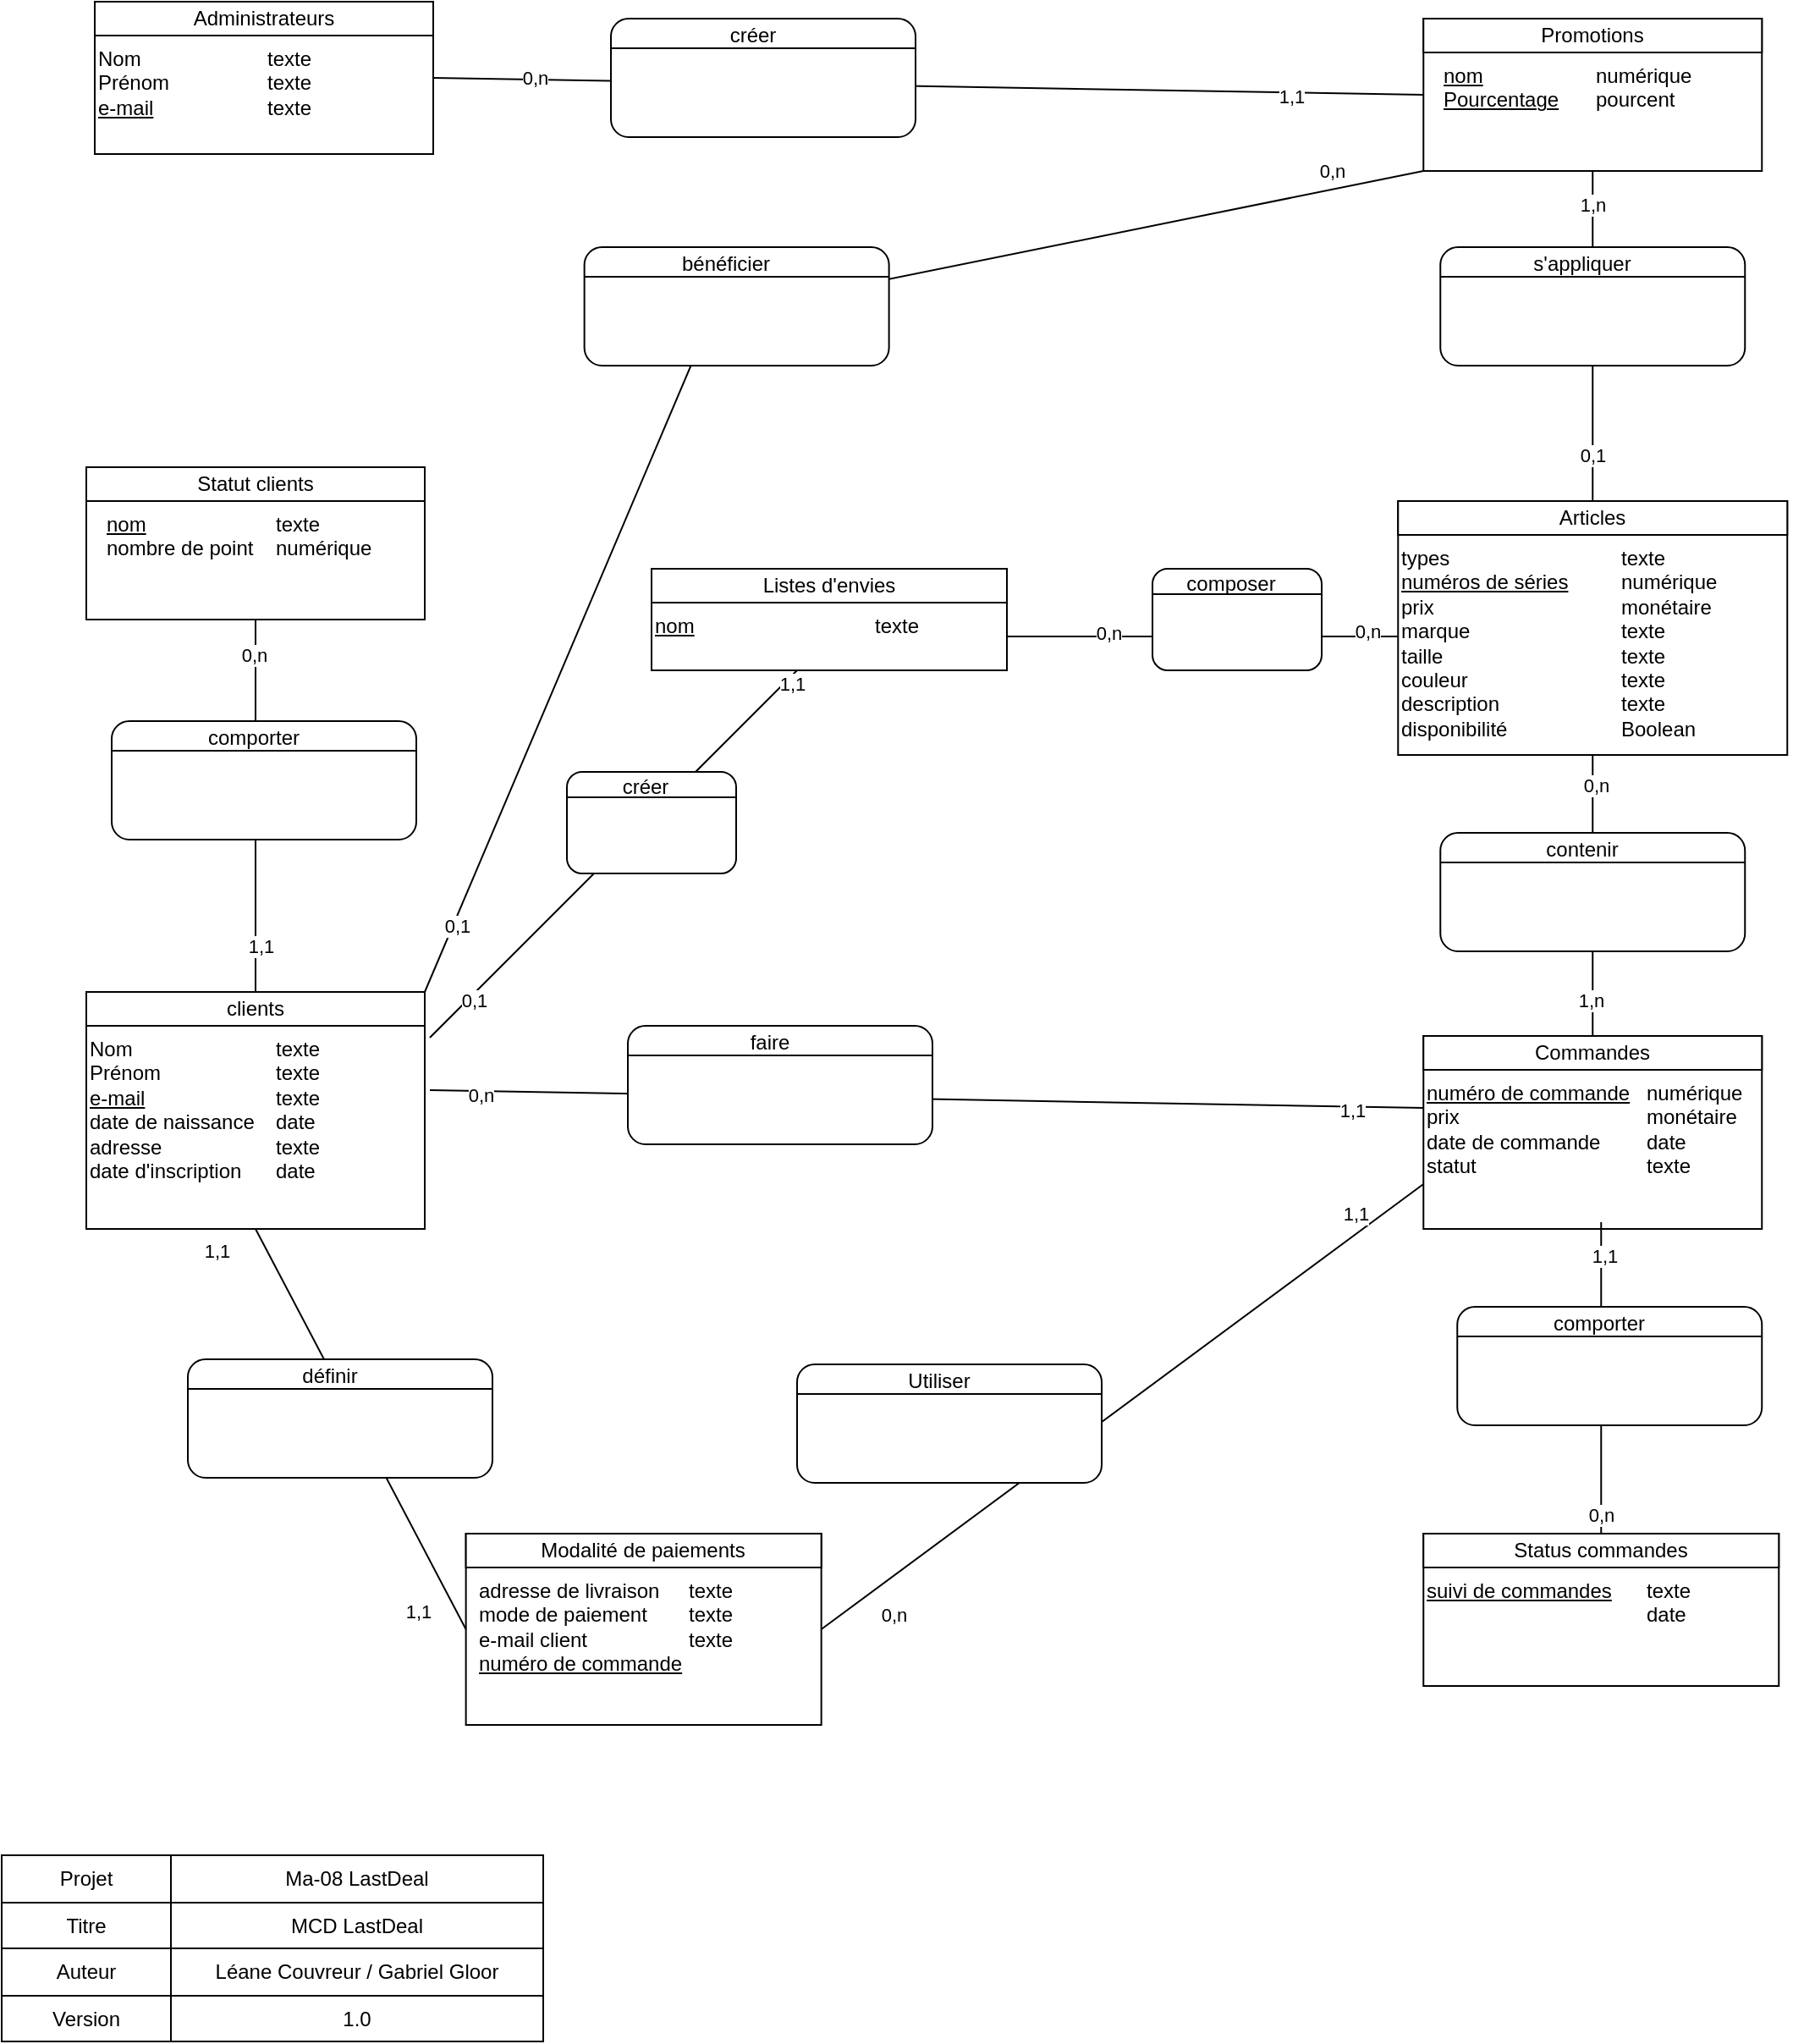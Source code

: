 <mxfile version="15.4.0" type="device"><diagram id="W2GY7oA0ibp8LEuj_WzP" name="Page-1"><mxGraphModel dx="1560" dy="2117" grid="1" gridSize="10" guides="1" tooltips="1" connect="1" arrows="1" fold="1" page="1" pageScale="1" pageWidth="827" pageHeight="1169" math="0" shadow="0"><root><mxCell id="0"/><mxCell id="1" parent="0"/><mxCell id="p02XkhCyAWFYEw8DRHpA-68" value="" style="endArrow=none;html=1;rounded=0;exitX=1;exitY=0.5;exitDx=0;exitDy=0;entryX=0;entryY=0.5;entryDx=0;entryDy=0;" parent="1" source="p02XkhCyAWFYEw8DRHpA-11" target="p02XkhCyAWFYEw8DRHpA-51" edge="1"><mxGeometry width="50" height="50" relative="1" as="geometry"><mxPoint x="250" y="180" as="sourcePoint"/><mxPoint x="300" y="130" as="targetPoint"/></mxGeometry></mxCell><mxCell id="p02XkhCyAWFYEw8DRHpA-69" value="0,n" style="edgeLabel;html=1;align=center;verticalAlign=middle;resizable=0;points=[];" parent="p02XkhCyAWFYEw8DRHpA-68" vertex="1" connectable="0"><mxGeometry x="-0.796" y="1" relative="1" as="geometry"><mxPoint as="offset"/></mxGeometry></mxCell><mxCell id="p02XkhCyAWFYEw8DRHpA-70" value="1,1" style="edgeLabel;html=1;align=center;verticalAlign=middle;resizable=0;points=[];" parent="p02XkhCyAWFYEw8DRHpA-68" vertex="1" connectable="0"><mxGeometry x="0.732" y="-2" relative="1" as="geometry"><mxPoint as="offset"/></mxGeometry></mxCell><mxCell id="p02XkhCyAWFYEw8DRHpA-1" value="&lt;div style=&quot;box-sizing: border-box ; width: 100% ; padding: 2px&quot;&gt;&lt;br&gt;&lt;/div&gt;" style="verticalAlign=top;align=center;overflow=fill;html=1;rounded=0;shadow=0;comic=0;labelBackgroundColor=none;strokeColor=#000000;strokeWidth=1;fillColor=#ffffff;fontFamily=Verdana;fontSize=12;fontColor=#000000;" parent="1" vertex="1"><mxGeometry x="85" y="-85" width="200" height="90" as="geometry"/></mxCell><mxCell id="p02XkhCyAWFYEw8DRHpA-4" value="&lt;div style=&quot;box-sizing: border-box ; width: 100% ; padding: 2px&quot;&gt;&lt;br&gt;&lt;/div&gt;" style="verticalAlign=top;align=center;overflow=fill;html=1;rounded=1;shadow=0;comic=0;labelBackgroundColor=none;strokeColor=#000000;strokeWidth=1;fillColor=#ffffff;fontFamily=Verdana;fontSize=12;fontColor=#000000;" parent="1" vertex="1"><mxGeometry x="390" y="-75" width="180" height="70" as="geometry"/></mxCell><mxCell id="p02XkhCyAWFYEw8DRHpA-7" value="&lt;div style=&quot;box-sizing: border-box ; width: 100% ; padding: 2px&quot;&gt;&lt;br&gt;&lt;/div&gt;" style="verticalAlign=top;align=center;overflow=fill;html=1;rounded=0;shadow=0;comic=0;labelBackgroundColor=none;strokeColor=#000000;strokeWidth=1;fillColor=#ffffff;fontFamily=Verdana;fontSize=12;fontColor=#000000;" parent="1" vertex="1"><mxGeometry x="80" y="500" width="200" height="140" as="geometry"/></mxCell><mxCell id="p02XkhCyAWFYEw8DRHpA-8" value="Administrateurs" style="rounded=0;whiteSpace=wrap;html=1;" parent="1" vertex="1"><mxGeometry x="85" y="-85" width="200" height="20" as="geometry"/></mxCell><mxCell id="p02XkhCyAWFYEw8DRHpA-9" value="clients" style="rounded=0;whiteSpace=wrap;html=1;" parent="1" vertex="1"><mxGeometry x="80" y="500" width="200" height="20" as="geometry"/></mxCell><mxCell id="p02XkhCyAWFYEw8DRHpA-10" value="Nom&lt;br&gt;Prénom&lt;br&gt;&lt;u&gt;e-mail&lt;/u&gt;" style="text;html=1;strokeColor=none;fillColor=none;align=left;verticalAlign=top;whiteSpace=wrap;rounded=0;" parent="1" vertex="1"><mxGeometry x="85" y="-65" width="90" height="60" as="geometry"/></mxCell><mxCell id="p02XkhCyAWFYEw8DRHpA-11" value="texte&lt;br&gt;texte&lt;br&gt;texte" style="text;html=1;strokeColor=none;fillColor=none;align=left;verticalAlign=top;whiteSpace=wrap;rounded=0;" parent="1" vertex="1"><mxGeometry x="185" y="-65" width="100" height="50" as="geometry"/></mxCell><mxCell id="p02XkhCyAWFYEw8DRHpA-12" value="Nom &lt;br&gt;Prénom&lt;br&gt;&lt;u&gt;e-mail&lt;br&gt;&lt;/u&gt;date de naissance&lt;br&gt;adresse&lt;br&gt;date d'inscription" style="text;html=1;strokeColor=none;fillColor=none;align=left;verticalAlign=top;whiteSpace=wrap;rounded=0;" parent="1" vertex="1"><mxGeometry x="80" y="520" width="110" height="110" as="geometry"/></mxCell><mxCell id="p02XkhCyAWFYEw8DRHpA-13" value="texte&lt;br&gt;texte&lt;br&gt;texte&lt;br&gt;date&lt;br&gt;texte&lt;br&gt;date" style="text;html=1;strokeColor=none;fillColor=none;align=left;verticalAlign=top;whiteSpace=wrap;rounded=0;" parent="1" vertex="1"><mxGeometry x="190" y="520" width="91" height="100" as="geometry"/></mxCell><mxCell id="p02XkhCyAWFYEw8DRHpA-16" value="" style="endArrow=none;html=1;entryX=1;entryY=0.25;entryDx=0;entryDy=0;exitX=0;exitY=0.25;exitDx=0;exitDy=0;" parent="1" source="p02XkhCyAWFYEw8DRHpA-4" target="p02XkhCyAWFYEw8DRHpA-4" edge="1"><mxGeometry width="50" height="50" relative="1" as="geometry"><mxPoint x="110" y="75" as="sourcePoint"/><mxPoint x="160" y="25" as="targetPoint"/></mxGeometry></mxCell><mxCell id="p02XkhCyAWFYEw8DRHpA-17" value="créer" style="text;html=1;strokeColor=none;fillColor=none;align=center;verticalAlign=middle;whiteSpace=wrap;rounded=0;" parent="1" vertex="1"><mxGeometry x="414" y="-75" width="120" height="20" as="geometry"/></mxCell><mxCell id="p02XkhCyAWFYEw8DRHpA-18" value="" style="shape=table;html=1;whiteSpace=wrap;startSize=0;container=1;collapsible=0;childLayout=tableLayout;" parent="1" vertex="1"><mxGeometry x="30" y="1010" width="320" height="110" as="geometry"/></mxCell><mxCell id="p02XkhCyAWFYEw8DRHpA-19" value="" style="shape=partialRectangle;html=1;whiteSpace=wrap;collapsible=0;dropTarget=0;pointerEvents=0;fillColor=none;top=0;left=0;bottom=0;right=0;points=[[0,0.5],[1,0.5]];portConstraint=eastwest;" parent="p02XkhCyAWFYEw8DRHpA-18" vertex="1"><mxGeometry width="320" height="28" as="geometry"/></mxCell><mxCell id="p02XkhCyAWFYEw8DRHpA-20" value="Projet" style="shape=partialRectangle;html=1;whiteSpace=wrap;connectable=0;overflow=hidden;fillColor=none;top=0;left=0;bottom=0;right=0;" parent="p02XkhCyAWFYEw8DRHpA-19" vertex="1"><mxGeometry width="100" height="28" as="geometry"><mxRectangle width="100" height="28" as="alternateBounds"/></mxGeometry></mxCell><mxCell id="p02XkhCyAWFYEw8DRHpA-21" value="Ma-08 LastDeal" style="shape=partialRectangle;html=1;whiteSpace=wrap;connectable=0;overflow=hidden;fillColor=none;top=0;left=0;bottom=0;right=0;" parent="p02XkhCyAWFYEw8DRHpA-19" vertex="1"><mxGeometry x="100" width="220" height="28" as="geometry"><mxRectangle width="220" height="28" as="alternateBounds"/></mxGeometry></mxCell><mxCell id="p02XkhCyAWFYEw8DRHpA-22" value="" style="shape=partialRectangle;html=1;whiteSpace=wrap;collapsible=0;dropTarget=0;pointerEvents=0;fillColor=none;top=0;left=0;bottom=0;right=0;points=[[0,0.5],[1,0.5]];portConstraint=eastwest;" parent="p02XkhCyAWFYEw8DRHpA-18" vertex="1"><mxGeometry y="28" width="320" height="27" as="geometry"/></mxCell><mxCell id="p02XkhCyAWFYEw8DRHpA-23" value="Titre" style="shape=partialRectangle;html=1;whiteSpace=wrap;connectable=0;overflow=hidden;fillColor=none;top=0;left=0;bottom=0;right=0;" parent="p02XkhCyAWFYEw8DRHpA-22" vertex="1"><mxGeometry width="100" height="27" as="geometry"><mxRectangle width="100" height="27" as="alternateBounds"/></mxGeometry></mxCell><mxCell id="p02XkhCyAWFYEw8DRHpA-24" value="MCD LastDeal" style="shape=partialRectangle;html=1;whiteSpace=wrap;connectable=0;overflow=hidden;fillColor=none;top=0;left=0;bottom=0;right=0;" parent="p02XkhCyAWFYEw8DRHpA-22" vertex="1"><mxGeometry x="100" width="220" height="27" as="geometry"><mxRectangle width="220" height="27" as="alternateBounds"/></mxGeometry></mxCell><mxCell id="p02XkhCyAWFYEw8DRHpA-25" value="" style="shape=partialRectangle;html=1;whiteSpace=wrap;collapsible=0;dropTarget=0;pointerEvents=0;fillColor=none;top=0;left=0;bottom=0;right=0;points=[[0,0.5],[1,0.5]];portConstraint=eastwest;" parent="p02XkhCyAWFYEw8DRHpA-18" vertex="1"><mxGeometry y="55" width="320" height="28" as="geometry"/></mxCell><mxCell id="p02XkhCyAWFYEw8DRHpA-26" value="Auteur" style="shape=partialRectangle;html=1;whiteSpace=wrap;connectable=0;overflow=hidden;fillColor=none;top=0;left=0;bottom=0;right=0;" parent="p02XkhCyAWFYEw8DRHpA-25" vertex="1"><mxGeometry width="100" height="28" as="geometry"><mxRectangle width="100" height="28" as="alternateBounds"/></mxGeometry></mxCell><mxCell id="p02XkhCyAWFYEw8DRHpA-27" value="Léane Couvreur / Gabriel Gloor" style="shape=partialRectangle;html=1;whiteSpace=wrap;connectable=0;overflow=hidden;fillColor=none;top=0;left=0;bottom=0;right=0;" parent="p02XkhCyAWFYEw8DRHpA-25" vertex="1"><mxGeometry x="100" width="220" height="28" as="geometry"><mxRectangle width="220" height="28" as="alternateBounds"/></mxGeometry></mxCell><mxCell id="p02XkhCyAWFYEw8DRHpA-28" value="" style="shape=partialRectangle;html=1;whiteSpace=wrap;collapsible=0;dropTarget=0;pointerEvents=0;fillColor=none;top=0;left=0;bottom=0;right=0;points=[[0,0.5],[1,0.5]];portConstraint=eastwest;" parent="p02XkhCyAWFYEw8DRHpA-18" vertex="1"><mxGeometry y="83" width="320" height="27" as="geometry"/></mxCell><mxCell id="p02XkhCyAWFYEw8DRHpA-29" value="Version" style="shape=partialRectangle;html=1;whiteSpace=wrap;connectable=0;overflow=hidden;fillColor=none;top=0;left=0;bottom=0;right=0;" parent="p02XkhCyAWFYEw8DRHpA-28" vertex="1"><mxGeometry width="100" height="27" as="geometry"><mxRectangle width="100" height="27" as="alternateBounds"/></mxGeometry></mxCell><mxCell id="p02XkhCyAWFYEw8DRHpA-30" value="1.0" style="shape=partialRectangle;html=1;whiteSpace=wrap;connectable=0;overflow=hidden;fillColor=none;top=0;left=0;bottom=0;right=0;" parent="p02XkhCyAWFYEw8DRHpA-28" vertex="1"><mxGeometry x="100" width="220" height="27" as="geometry"><mxRectangle width="220" height="27" as="alternateBounds"/></mxGeometry></mxCell><mxCell id="p02XkhCyAWFYEw8DRHpA-31" value="&lt;div style=&quot;box-sizing: border-box ; width: 100% ; padding: 2px&quot;&gt;&lt;br&gt;&lt;/div&gt;" style="verticalAlign=top;align=center;overflow=fill;html=1;rounded=0;shadow=0;comic=0;labelBackgroundColor=none;strokeColor=#000000;strokeWidth=1;fillColor=#ffffff;fontFamily=Verdana;fontSize=12;fontColor=#000000;" parent="1" vertex="1"><mxGeometry x="855.13" y="210" width="230" height="150" as="geometry"/></mxCell><mxCell id="p02XkhCyAWFYEw8DRHpA-32" value="Articles" style="rounded=0;whiteSpace=wrap;html=1;" parent="1" vertex="1"><mxGeometry x="855.13" y="210" width="230" height="20" as="geometry"/></mxCell><mxCell id="p02XkhCyAWFYEw8DRHpA-33" value="types&lt;br&gt;&lt;u&gt;numéros de séries&lt;br&gt;&lt;/u&gt;prix&lt;br&gt;marque&lt;br&gt;taille&lt;br&gt;couleur&lt;br&gt;description&lt;br&gt;disponibilité" style="text;html=1;strokeColor=none;fillColor=none;align=left;verticalAlign=top;whiteSpace=wrap;rounded=0;" parent="1" vertex="1"><mxGeometry x="855.13" y="230" width="120" height="120" as="geometry"/></mxCell><mxCell id="p02XkhCyAWFYEw8DRHpA-34" value="texte&lt;br&gt;numérique&lt;br&gt;monétaire&lt;br&gt;texte&lt;br&gt;texte&lt;br&gt;texte&lt;br&gt;texte&lt;br&gt;Boolean" style="text;html=1;strokeColor=none;fillColor=none;align=left;verticalAlign=top;whiteSpace=wrap;rounded=0;" parent="1" vertex="1"><mxGeometry x="985.13" y="230" width="100" height="120" as="geometry"/></mxCell><mxCell id="p02XkhCyAWFYEw8DRHpA-35" value="&lt;div style=&quot;box-sizing: border-box ; width: 100% ; padding: 2px&quot;&gt;&lt;br&gt;&lt;/div&gt;" style="verticalAlign=top;align=center;overflow=fill;html=1;rounded=0;shadow=0;comic=0;labelBackgroundColor=none;strokeColor=#000000;strokeWidth=1;fillColor=#ffffff;fontFamily=Verdana;fontSize=12;fontColor=#000000;" parent="1" vertex="1"><mxGeometry x="870.13" y="526" width="200" height="114" as="geometry"/></mxCell><mxCell id="p02XkhCyAWFYEw8DRHpA-36" value="Commandes" style="rounded=0;whiteSpace=wrap;html=1;" parent="1" vertex="1"><mxGeometry x="870.13" y="526" width="200" height="20" as="geometry"/></mxCell><mxCell id="p02XkhCyAWFYEw8DRHpA-37" value="&lt;u&gt;numéro de commande&lt;/u&gt;&lt;br&gt;prix&lt;br&gt;date de commande&lt;br&gt;statut" style="text;html=1;strokeColor=none;fillColor=none;align=left;verticalAlign=top;whiteSpace=wrap;rounded=0;" parent="1" vertex="1"><mxGeometry x="870.13" y="546" width="140" height="90" as="geometry"/></mxCell><mxCell id="p02XkhCyAWFYEw8DRHpA-38" value="numérique&lt;br&gt;monétaire&lt;br&gt;date&lt;br&gt;texte" style="text;html=1;strokeColor=none;fillColor=none;align=left;verticalAlign=top;whiteSpace=wrap;rounded=0;" parent="1" vertex="1"><mxGeometry x="1000.13" y="546" width="100" height="94" as="geometry"/></mxCell><mxCell id="p02XkhCyAWFYEw8DRHpA-39" value="&lt;div style=&quot;box-sizing: border-box ; width: 100% ; padding: 2px&quot;&gt;&lt;br&gt;&lt;/div&gt;" style="verticalAlign=top;align=center;overflow=fill;html=1;rounded=0;shadow=0;comic=0;labelBackgroundColor=none;strokeColor=#000000;strokeWidth=1;fillColor=#ffffff;fontFamily=Verdana;fontSize=12;fontColor=#000000;" parent="1" vertex="1"><mxGeometry x="870.13" y="820" width="210" height="90" as="geometry"/></mxCell><mxCell id="p02XkhCyAWFYEw8DRHpA-40" value="Status commandes" style="rounded=0;whiteSpace=wrap;html=1;" parent="1" vertex="1"><mxGeometry x="870.13" y="820" width="210" height="20" as="geometry"/></mxCell><mxCell id="p02XkhCyAWFYEw8DRHpA-41" value="&lt;u&gt;suivi de commandes&lt;br&gt;&lt;/u&gt;" style="text;html=1;strokeColor=none;fillColor=none;align=left;verticalAlign=top;whiteSpace=wrap;rounded=0;" parent="1" vertex="1"><mxGeometry x="870.13" y="840" width="120" height="60" as="geometry"/></mxCell><mxCell id="p02XkhCyAWFYEw8DRHpA-42" value="texte&lt;br&gt;date&amp;nbsp;" style="text;html=1;strokeColor=none;fillColor=none;align=left;verticalAlign=top;whiteSpace=wrap;rounded=0;" parent="1" vertex="1"><mxGeometry x="1000.13" y="840" width="100" height="50" as="geometry"/></mxCell><mxCell id="p02XkhCyAWFYEw8DRHpA-47" value="&lt;div style=&quot;box-sizing: border-box ; width: 100% ; padding: 2px&quot;&gt;&lt;br&gt;&lt;/div&gt;" style="verticalAlign=top;align=center;overflow=fill;html=1;rounded=0;shadow=0;comic=0;labelBackgroundColor=none;strokeColor=#000000;strokeWidth=1;fillColor=#ffffff;fontFamily=Verdana;fontSize=12;fontColor=#000000;" parent="1" vertex="1"><mxGeometry x="80" y="190" width="200" height="90" as="geometry"/></mxCell><mxCell id="p02XkhCyAWFYEw8DRHpA-48" value="Statut clients" style="rounded=0;whiteSpace=wrap;html=1;" parent="1" vertex="1"><mxGeometry x="80" y="190" width="200" height="20" as="geometry"/></mxCell><mxCell id="p02XkhCyAWFYEw8DRHpA-49" value="&lt;u&gt;nom&lt;/u&gt;&lt;br&gt;nombre de point" style="text;html=1;strokeColor=none;fillColor=none;align=left;verticalAlign=top;whiteSpace=wrap;rounded=0;" parent="1" vertex="1"><mxGeometry x="90" y="210" width="90" height="70" as="geometry"/></mxCell><mxCell id="p02XkhCyAWFYEw8DRHpA-50" value="texte&lt;br&gt;numérique&lt;br&gt;" style="text;html=1;strokeColor=none;fillColor=none;align=left;verticalAlign=top;whiteSpace=wrap;rounded=0;" parent="1" vertex="1"><mxGeometry x="190" y="210" width="100" height="60" as="geometry"/></mxCell><mxCell id="p02XkhCyAWFYEw8DRHpA-51" value="&lt;div style=&quot;box-sizing: border-box ; width: 100% ; padding: 2px&quot;&gt;&lt;br&gt;&lt;/div&gt;" style="verticalAlign=top;align=center;overflow=fill;html=1;rounded=0;shadow=0;comic=0;labelBackgroundColor=none;strokeColor=#000000;strokeWidth=1;fillColor=#ffffff;fontFamily=Verdana;fontSize=12;fontColor=#000000;" parent="1" vertex="1"><mxGeometry x="870.13" y="-75" width="200" height="90" as="geometry"/></mxCell><mxCell id="p02XkhCyAWFYEw8DRHpA-52" value="Promotions" style="rounded=0;whiteSpace=wrap;html=1;" parent="1" vertex="1"><mxGeometry x="870.13" y="-75" width="200" height="20" as="geometry"/></mxCell><mxCell id="p02XkhCyAWFYEw8DRHpA-53" value="&lt;u&gt;nom&lt;br&gt;Pourcentage&lt;/u&gt;" style="text;html=1;strokeColor=none;fillColor=none;align=left;verticalAlign=top;whiteSpace=wrap;rounded=0;" parent="1" vertex="1"><mxGeometry x="880.13" y="-55" width="90" height="60" as="geometry"/></mxCell><mxCell id="p02XkhCyAWFYEw8DRHpA-54" value="numérique&lt;br&gt;pourcent" style="text;html=1;strokeColor=none;fillColor=none;align=left;verticalAlign=top;whiteSpace=wrap;rounded=0;" parent="1" vertex="1"><mxGeometry x="970.13" y="-55" width="100" height="60" as="geometry"/></mxCell><mxCell id="p02XkhCyAWFYEw8DRHpA-71" value="" style="endArrow=none;html=1;rounded=0;entryX=0.5;entryY=1;entryDx=0;entryDy=0;exitX=0.5;exitY=0;exitDx=0;exitDy=0;" parent="1" source="p02XkhCyAWFYEw8DRHpA-32" target="p02XkhCyAWFYEw8DRHpA-51" edge="1"><mxGeometry width="50" height="50" relative="1" as="geometry"><mxPoint x="440.13" y="290" as="sourcePoint"/><mxPoint x="490.13" y="240" as="targetPoint"/></mxGeometry></mxCell><mxCell id="p02XkhCyAWFYEw8DRHpA-75" value="1,n" style="edgeLabel;html=1;align=center;verticalAlign=middle;resizable=0;points=[];" parent="p02XkhCyAWFYEw8DRHpA-71" vertex="1" connectable="0"><mxGeometry x="0.795" relative="1" as="geometry"><mxPoint as="offset"/></mxGeometry></mxCell><mxCell id="p02XkhCyAWFYEw8DRHpA-76" value="0,1" style="edgeLabel;html=1;align=center;verticalAlign=middle;resizable=0;points=[];" parent="p02XkhCyAWFYEw8DRHpA-71" vertex="1" connectable="0"><mxGeometry x="-0.723" relative="1" as="geometry"><mxPoint as="offset"/></mxGeometry></mxCell><mxCell id="p02XkhCyAWFYEw8DRHpA-72" value="&lt;div style=&quot;box-sizing: border-box ; width: 100% ; padding: 2px&quot;&gt;&lt;br&gt;&lt;/div&gt;" style="verticalAlign=top;align=center;overflow=fill;html=1;rounded=1;shadow=0;comic=0;labelBackgroundColor=none;strokeColor=#000000;strokeWidth=1;fillColor=#ffffff;fontFamily=Verdana;fontSize=12;fontColor=#000000;" parent="1" vertex="1"><mxGeometry x="880.13" y="60" width="180" height="70" as="geometry"/></mxCell><mxCell id="p02XkhCyAWFYEw8DRHpA-73" value="" style="endArrow=none;html=1;entryX=1;entryY=0.25;entryDx=0;entryDy=0;exitX=0;exitY=0.25;exitDx=0;exitDy=0;" parent="1" source="p02XkhCyAWFYEw8DRHpA-72" target="p02XkhCyAWFYEw8DRHpA-72" edge="1"><mxGeometry width="50" height="50" relative="1" as="geometry"><mxPoint x="600.13" y="210" as="sourcePoint"/><mxPoint x="650.13" y="160" as="targetPoint"/></mxGeometry></mxCell><mxCell id="p02XkhCyAWFYEw8DRHpA-74" value="s'appliquer" style="text;html=1;strokeColor=none;fillColor=none;align=center;verticalAlign=middle;whiteSpace=wrap;rounded=0;" parent="1" vertex="1"><mxGeometry x="904.13" y="60" width="120" height="20" as="geometry"/></mxCell><mxCell id="p02XkhCyAWFYEw8DRHpA-77" value="" style="endArrow=none;html=1;rounded=0;entryX=0.5;entryY=1;entryDx=0;entryDy=0;exitX=0.5;exitY=0;exitDx=0;exitDy=0;" parent="1" source="p02XkhCyAWFYEw8DRHpA-36" target="p02XkhCyAWFYEw8DRHpA-31" edge="1"><mxGeometry width="50" height="50" relative="1" as="geometry"><mxPoint x="440.13" y="290" as="sourcePoint"/><mxPoint x="490.13" y="240" as="targetPoint"/></mxGeometry></mxCell><mxCell id="p02XkhCyAWFYEw8DRHpA-81" value="0,n" style="edgeLabel;html=1;align=center;verticalAlign=middle;resizable=0;points=[];" parent="p02XkhCyAWFYEw8DRHpA-77" vertex="1" connectable="0"><mxGeometry x="0.787" y="-2" relative="1" as="geometry"><mxPoint as="offset"/></mxGeometry></mxCell><mxCell id="p02XkhCyAWFYEw8DRHpA-82" value="1,n" style="edgeLabel;html=1;align=center;verticalAlign=middle;resizable=0;points=[];" parent="p02XkhCyAWFYEw8DRHpA-77" vertex="1" connectable="0"><mxGeometry x="-0.738" y="1" relative="1" as="geometry"><mxPoint as="offset"/></mxGeometry></mxCell><mxCell id="p02XkhCyAWFYEw8DRHpA-78" value="&lt;div style=&quot;box-sizing: border-box ; width: 100% ; padding: 2px&quot;&gt;&lt;br&gt;&lt;/div&gt;" style="verticalAlign=top;align=center;overflow=fill;html=1;rounded=1;shadow=0;comic=0;labelBackgroundColor=none;strokeColor=#000000;strokeWidth=1;fillColor=#ffffff;fontFamily=Verdana;fontSize=12;fontColor=#000000;" parent="1" vertex="1"><mxGeometry x="880.13" y="406" width="180" height="70" as="geometry"/></mxCell><mxCell id="p02XkhCyAWFYEw8DRHpA-79" value="" style="endArrow=none;html=1;entryX=1;entryY=0.25;entryDx=0;entryDy=0;exitX=0;exitY=0.25;exitDx=0;exitDy=0;" parent="1" source="p02XkhCyAWFYEw8DRHpA-78" target="p02XkhCyAWFYEw8DRHpA-78" edge="1"><mxGeometry width="50" height="50" relative="1" as="geometry"><mxPoint x="600.13" y="556" as="sourcePoint"/><mxPoint x="650.13" y="506" as="targetPoint"/></mxGeometry></mxCell><mxCell id="p02XkhCyAWFYEw8DRHpA-80" value="contenir" style="text;html=1;strokeColor=none;fillColor=none;align=center;verticalAlign=middle;whiteSpace=wrap;rounded=0;" parent="1" vertex="1"><mxGeometry x="904.13" y="406" width="120" height="20" as="geometry"/></mxCell><mxCell id="p02XkhCyAWFYEw8DRHpA-83" value="" style="endArrow=none;html=1;rounded=0;entryX=1.022;entryY=0.38;entryDx=0;entryDy=0;entryPerimeter=0;exitX=0;exitY=0.25;exitDx=0;exitDy=0;" parent="1" source="p02XkhCyAWFYEw8DRHpA-37" target="p02XkhCyAWFYEw8DRHpA-13" edge="1"><mxGeometry width="50" height="50" relative="1" as="geometry"><mxPoint x="680" y="558" as="sourcePoint"/><mxPoint x="300" y="230" as="targetPoint"/></mxGeometry></mxCell><mxCell id="p02XkhCyAWFYEw8DRHpA-90" value="0,n" style="edgeLabel;html=1;align=center;verticalAlign=middle;resizable=0;points=[];" parent="p02XkhCyAWFYEw8DRHpA-83" vertex="1" connectable="0"><mxGeometry x="0.899" y="2" relative="1" as="geometry"><mxPoint as="offset"/></mxGeometry></mxCell><mxCell id="p02XkhCyAWFYEw8DRHpA-91" value="1,1" style="edgeLabel;html=1;align=center;verticalAlign=middle;resizable=0;points=[];" parent="p02XkhCyAWFYEw8DRHpA-83" vertex="1" connectable="0"><mxGeometry x="-0.899" y="3" relative="1" as="geometry"><mxPoint x="-13" y="-1" as="offset"/></mxGeometry></mxCell><mxCell id="p02XkhCyAWFYEw8DRHpA-87" value="&lt;div style=&quot;box-sizing: border-box ; width: 100% ; padding: 2px&quot;&gt;&lt;br&gt;&lt;/div&gt;" style="verticalAlign=top;align=center;overflow=fill;html=1;rounded=1;shadow=0;comic=0;labelBackgroundColor=none;strokeColor=#000000;strokeWidth=1;fillColor=#ffffff;fontFamily=Verdana;fontSize=12;fontColor=#000000;" parent="1" vertex="1"><mxGeometry x="400" y="520" width="180" height="70" as="geometry"/></mxCell><mxCell id="p02XkhCyAWFYEw8DRHpA-88" value="" style="endArrow=none;html=1;entryX=1;entryY=0.25;entryDx=0;entryDy=0;exitX=0;exitY=0.25;exitDx=0;exitDy=0;" parent="1" source="p02XkhCyAWFYEw8DRHpA-87" target="p02XkhCyAWFYEw8DRHpA-87" edge="1"><mxGeometry width="50" height="50" relative="1" as="geometry"><mxPoint x="120" y="670" as="sourcePoint"/><mxPoint x="170" y="620" as="targetPoint"/></mxGeometry></mxCell><mxCell id="p02XkhCyAWFYEw8DRHpA-89" value="faire" style="text;html=1;strokeColor=none;fillColor=none;align=center;verticalAlign=middle;whiteSpace=wrap;rounded=0;" parent="1" vertex="1"><mxGeometry x="424" y="520" width="120" height="20" as="geometry"/></mxCell><mxCell id="p02XkhCyAWFYEw8DRHpA-92" value="" style="endArrow=none;html=1;rounded=0;entryX=0.75;entryY=1;entryDx=0;entryDy=0;exitX=0.5;exitY=0;exitDx=0;exitDy=0;" parent="1" source="p02XkhCyAWFYEw8DRHpA-40" target="p02XkhCyAWFYEw8DRHpA-37" edge="1"><mxGeometry width="50" height="50" relative="1" as="geometry"><mxPoint x="440.13" y="736" as="sourcePoint"/><mxPoint x="490.13" y="686" as="targetPoint"/></mxGeometry></mxCell><mxCell id="p02XkhCyAWFYEw8DRHpA-93" value="1,1" style="edgeLabel;html=1;align=center;verticalAlign=middle;resizable=0;points=[];" parent="p02XkhCyAWFYEw8DRHpA-92" vertex="1" connectable="0"><mxGeometry x="0.782" y="-2" relative="1" as="geometry"><mxPoint as="offset"/></mxGeometry></mxCell><mxCell id="p02XkhCyAWFYEw8DRHpA-94" value="0,n" style="edgeLabel;html=1;align=center;verticalAlign=middle;resizable=0;points=[];" parent="p02XkhCyAWFYEw8DRHpA-92" vertex="1" connectable="0"><mxGeometry x="-0.882" relative="1" as="geometry"><mxPoint as="offset"/></mxGeometry></mxCell><mxCell id="p02XkhCyAWFYEw8DRHpA-95" value="" style="endArrow=none;html=1;rounded=0;exitX=0.5;exitY=0;exitDx=0;exitDy=0;entryX=1;entryY=1;entryDx=0;entryDy=0;" parent="1" source="p02XkhCyAWFYEw8DRHpA-9" target="p02XkhCyAWFYEw8DRHpA-49" edge="1"><mxGeometry width="50" height="50" relative="1" as="geometry"><mxPoint x="250" y="320" as="sourcePoint"/><mxPoint x="300" y="270" as="targetPoint"/></mxGeometry></mxCell><mxCell id="p02XkhCyAWFYEw8DRHpA-96" value="0,n" style="edgeLabel;html=1;align=center;verticalAlign=middle;resizable=0;points=[];" parent="p02XkhCyAWFYEw8DRHpA-95" vertex="1" connectable="0"><mxGeometry x="0.81" y="1" relative="1" as="geometry"><mxPoint as="offset"/></mxGeometry></mxCell><mxCell id="p02XkhCyAWFYEw8DRHpA-97" value="1,1" style="edgeLabel;html=1;align=center;verticalAlign=middle;resizable=0;points=[];" parent="p02XkhCyAWFYEw8DRHpA-95" vertex="1" connectable="0"><mxGeometry x="-0.75" y="-3" relative="1" as="geometry"><mxPoint as="offset"/></mxGeometry></mxCell><mxCell id="uS6c0DsPAv1hHzKzJBCr-1" value="&lt;div style=&quot;box-sizing: border-box ; width: 100% ; padding: 2px&quot;&gt;&lt;br&gt;&lt;/div&gt;" style="verticalAlign=top;align=center;overflow=fill;html=1;rounded=1;shadow=0;comic=0;labelBackgroundColor=none;strokeColor=#000000;strokeWidth=1;fillColor=#ffffff;fontFamily=Verdana;fontSize=12;fontColor=#000000;" parent="1" vertex="1"><mxGeometry x="95" y="340" width="180" height="70" as="geometry"/></mxCell><mxCell id="uS6c0DsPAv1hHzKzJBCr-2" value="" style="endArrow=none;html=1;entryX=1;entryY=0.25;entryDx=0;entryDy=0;exitX=0;exitY=0.25;exitDx=0;exitDy=0;" parent="1" source="uS6c0DsPAv1hHzKzJBCr-1" target="uS6c0DsPAv1hHzKzJBCr-1" edge="1"><mxGeometry width="50" height="50" relative="1" as="geometry"><mxPoint x="-185" y="490" as="sourcePoint"/><mxPoint x="-135" y="440" as="targetPoint"/></mxGeometry></mxCell><mxCell id="uS6c0DsPAv1hHzKzJBCr-3" value="comporter" style="text;html=1;strokeColor=none;fillColor=none;align=center;verticalAlign=middle;whiteSpace=wrap;rounded=0;" parent="1" vertex="1"><mxGeometry x="119" y="340" width="120" height="20" as="geometry"/></mxCell><mxCell id="uS6c0DsPAv1hHzKzJBCr-4" value="&lt;div style=&quot;box-sizing: border-box ; width: 100% ; padding: 2px&quot;&gt;&lt;br&gt;&lt;/div&gt;" style="verticalAlign=top;align=center;overflow=fill;html=1;rounded=1;shadow=0;comic=0;labelBackgroundColor=none;strokeColor=#000000;strokeWidth=1;fillColor=#ffffff;fontFamily=Verdana;fontSize=12;fontColor=#000000;" parent="1" vertex="1"><mxGeometry x="890.13" y="686" width="180" height="70" as="geometry"/></mxCell><mxCell id="uS6c0DsPAv1hHzKzJBCr-5" value="" style="endArrow=none;html=1;entryX=1;entryY=0.25;entryDx=0;entryDy=0;exitX=0;exitY=0.25;exitDx=0;exitDy=0;" parent="1" source="uS6c0DsPAv1hHzKzJBCr-4" target="uS6c0DsPAv1hHzKzJBCr-4" edge="1"><mxGeometry width="50" height="50" relative="1" as="geometry"><mxPoint x="610.13" y="836" as="sourcePoint"/><mxPoint x="660.13" y="786" as="targetPoint"/></mxGeometry></mxCell><mxCell id="uS6c0DsPAv1hHzKzJBCr-6" value="comporter" style="text;html=1;strokeColor=none;fillColor=none;align=center;verticalAlign=middle;whiteSpace=wrap;rounded=0;" parent="1" vertex="1"><mxGeometry x="914.13" y="686" width="120" height="20" as="geometry"/></mxCell><mxCell id="uS6c0DsPAv1hHzKzJBCr-8" value="&lt;div style=&quot;box-sizing: border-box ; width: 100% ; padding: 2px&quot;&gt;&lt;br&gt;&lt;/div&gt;" style="verticalAlign=top;align=center;overflow=fill;html=1;rounded=0;shadow=0;comic=0;labelBackgroundColor=none;strokeColor=#000000;strokeWidth=1;fillColor=#ffffff;fontFamily=Verdana;fontSize=12;fontColor=#000000;" parent="1" vertex="1"><mxGeometry x="304.32" y="820" width="210" height="113" as="geometry"/></mxCell><mxCell id="uS6c0DsPAv1hHzKzJBCr-9" value="Modalité de paiements" style="rounded=0;whiteSpace=wrap;html=1;" parent="1" vertex="1"><mxGeometry x="304.32" y="820" width="210" height="20" as="geometry"/></mxCell><mxCell id="uS6c0DsPAv1hHzKzJBCr-10" value="adresse de livraison&lt;br&gt;mode de paiement&lt;br&gt;e-mail client&lt;br&gt;&lt;u&gt;numéro de commande&lt;/u&gt;" style="text;html=1;strokeColor=none;fillColor=none;align=left;verticalAlign=top;whiteSpace=wrap;rounded=0;" parent="1" vertex="1"><mxGeometry x="310" y="840" width="130" height="90" as="geometry"/></mxCell><mxCell id="uS6c0DsPAv1hHzKzJBCr-11" value="texte&lt;br&gt;texte&lt;br&gt;texte" style="text;html=1;strokeColor=none;fillColor=none;align=left;verticalAlign=top;whiteSpace=wrap;rounded=0;" parent="1" vertex="1"><mxGeometry x="434.32" y="840" width="60" height="50" as="geometry"/></mxCell><mxCell id="uS6c0DsPAv1hHzKzJBCr-14" value="" style="endArrow=none;html=1;rounded=0;entryX=0.5;entryY=1;entryDx=0;entryDy=0;exitX=0;exitY=0.5;exitDx=0;exitDy=0;" parent="1" source="uS6c0DsPAv1hHzKzJBCr-8" target="p02XkhCyAWFYEw8DRHpA-7" edge="1"><mxGeometry width="50" height="50" relative="1" as="geometry"><mxPoint x="300" y="890" as="sourcePoint"/><mxPoint x="40.002" y="880" as="targetPoint"/></mxGeometry></mxCell><mxCell id="uS6c0DsPAv1hHzKzJBCr-15" value="1,1" style="edgeLabel;html=1;align=center;verticalAlign=middle;resizable=0;points=[];" parent="uS6c0DsPAv1hHzKzJBCr-14" vertex="1" connectable="0"><mxGeometry x="0.899" y="2" relative="1" as="geometry"><mxPoint x="-28" as="offset"/></mxGeometry></mxCell><mxCell id="uS6c0DsPAv1hHzKzJBCr-16" value="1,1" style="edgeLabel;html=1;align=center;verticalAlign=middle;resizable=0;points=[];" parent="uS6c0DsPAv1hHzKzJBCr-14" vertex="1" connectable="0"><mxGeometry x="-0.899" y="3" relative="1" as="geometry"><mxPoint x="-20" as="offset"/></mxGeometry></mxCell><mxCell id="uS6c0DsPAv1hHzKzJBCr-17" value="" style="endArrow=none;html=1;rounded=0;entryX=1;entryY=0.5;entryDx=0;entryDy=0;exitX=0;exitY=0.75;exitDx=0;exitDy=0;" parent="1" source="p02XkhCyAWFYEw8DRHpA-37" target="uS6c0DsPAv1hHzKzJBCr-8" edge="1"><mxGeometry width="50" height="50" relative="1" as="geometry"><mxPoint x="636" y="670" as="sourcePoint"/><mxPoint x="239.002" y="670" as="targetPoint"/></mxGeometry></mxCell><mxCell id="uS6c0DsPAv1hHzKzJBCr-18" value="0,n" style="edgeLabel;html=1;align=center;verticalAlign=middle;resizable=0;points=[];" parent="uS6c0DsPAv1hHzKzJBCr-17" vertex="1" connectable="0"><mxGeometry x="0.899" y="2" relative="1" as="geometry"><mxPoint x="23" y="3" as="offset"/></mxGeometry></mxCell><mxCell id="uS6c0DsPAv1hHzKzJBCr-19" value="1,1" style="edgeLabel;html=1;align=center;verticalAlign=middle;resizable=0;points=[];" parent="uS6c0DsPAv1hHzKzJBCr-17" vertex="1" connectable="0"><mxGeometry x="-0.899" y="3" relative="1" as="geometry"><mxPoint x="-24" y="1" as="offset"/></mxGeometry></mxCell><mxCell id="uS6c0DsPAv1hHzKzJBCr-20" value="" style="endArrow=none;html=1;rounded=0;entryX=1;entryY=0;entryDx=0;entryDy=0;exitX=0;exitY=1;exitDx=0;exitDy=0;" parent="1" source="p02XkhCyAWFYEw8DRHpA-51" target="p02XkhCyAWFYEw8DRHpA-9" edge="1"><mxGeometry width="50" height="50" relative="1" as="geometry"><mxPoint x="687" y="340" as="sourcePoint"/><mxPoint x="290.002" y="340" as="targetPoint"/><Array as="points"><mxPoint x="450" y="100"/></Array></mxGeometry></mxCell><mxCell id="uS6c0DsPAv1hHzKzJBCr-21" value="0,1" style="edgeLabel;html=1;align=center;verticalAlign=middle;resizable=0;points=[];" parent="uS6c0DsPAv1hHzKzJBCr-20" vertex="1" connectable="0"><mxGeometry x="0.899" y="2" relative="1" as="geometry"><mxPoint as="offset"/></mxGeometry></mxCell><mxCell id="uS6c0DsPAv1hHzKzJBCr-22" value="0,n" style="edgeLabel;html=1;align=center;verticalAlign=middle;resizable=0;points=[];" parent="uS6c0DsPAv1hHzKzJBCr-20" vertex="1" connectable="0"><mxGeometry x="-0.899" y="3" relative="1" as="geometry"><mxPoint x="-12" y="-12" as="offset"/></mxGeometry></mxCell><mxCell id="uS6c0DsPAv1hHzKzJBCr-26" value="&lt;div style=&quot;box-sizing: border-box ; width: 100% ; padding: 2px&quot;&gt;&lt;br&gt;&lt;/div&gt;" style="verticalAlign=top;align=center;overflow=fill;html=1;rounded=1;shadow=0;comic=0;labelBackgroundColor=none;strokeColor=#000000;strokeWidth=1;fillColor=#ffffff;fontFamily=Verdana;fontSize=12;fontColor=#000000;" parent="1" vertex="1"><mxGeometry x="140" y="717" width="180" height="70" as="geometry"/></mxCell><mxCell id="uS6c0DsPAv1hHzKzJBCr-27" value="" style="endArrow=none;html=1;entryX=1;entryY=0.25;entryDx=0;entryDy=0;exitX=0;exitY=0.25;exitDx=0;exitDy=0;" parent="1" source="uS6c0DsPAv1hHzKzJBCr-26" target="uS6c0DsPAv1hHzKzJBCr-26" edge="1"><mxGeometry width="50" height="50" relative="1" as="geometry"><mxPoint x="-140" y="867" as="sourcePoint"/><mxPoint x="-90" y="817" as="targetPoint"/></mxGeometry></mxCell><mxCell id="uS6c0DsPAv1hHzKzJBCr-28" value="définir" style="text;html=1;strokeColor=none;fillColor=none;align=center;verticalAlign=middle;whiteSpace=wrap;rounded=0;" parent="1" vertex="1"><mxGeometry x="164" y="717" width="120" height="20" as="geometry"/></mxCell><mxCell id="uS6c0DsPAv1hHzKzJBCr-29" value="&lt;div style=&quot;box-sizing: border-box ; width: 100% ; padding: 2px&quot;&gt;&lt;br&gt;&lt;/div&gt;" style="verticalAlign=top;align=center;overflow=fill;html=1;rounded=1;shadow=0;comic=0;labelBackgroundColor=none;strokeColor=#000000;strokeWidth=1;fillColor=#ffffff;fontFamily=Verdana;fontSize=12;fontColor=#000000;" parent="1" vertex="1"><mxGeometry x="500" y="720" width="180" height="70" as="geometry"/></mxCell><mxCell id="uS6c0DsPAv1hHzKzJBCr-30" value="" style="endArrow=none;html=1;entryX=1;entryY=0.25;entryDx=0;entryDy=0;exitX=0;exitY=0.25;exitDx=0;exitDy=0;" parent="1" source="uS6c0DsPAv1hHzKzJBCr-29" target="uS6c0DsPAv1hHzKzJBCr-29" edge="1"><mxGeometry width="50" height="50" relative="1" as="geometry"><mxPoint x="220" y="870" as="sourcePoint"/><mxPoint x="270" y="820" as="targetPoint"/></mxGeometry></mxCell><mxCell id="uS6c0DsPAv1hHzKzJBCr-31" value="Utiliser" style="text;html=1;strokeColor=none;fillColor=none;align=center;verticalAlign=middle;whiteSpace=wrap;rounded=0;" parent="1" vertex="1"><mxGeometry x="524" y="720" width="120" height="20" as="geometry"/></mxCell><mxCell id="cpedTIpLWSS2tQtomIsi-1" value="" style="group" parent="1" vertex="1" connectable="0"><mxGeometry x="374.32" y="60" width="180" height="70" as="geometry"/></mxCell><mxCell id="uS6c0DsPAv1hHzKzJBCr-23" value="&lt;div style=&quot;box-sizing: border-box ; width: 100% ; padding: 2px&quot;&gt;&lt;br&gt;&lt;/div&gt;" style="verticalAlign=top;align=center;overflow=fill;html=1;rounded=1;shadow=0;comic=0;labelBackgroundColor=none;strokeColor=#000000;strokeWidth=1;fillColor=#ffffff;fontFamily=Verdana;fontSize=12;fontColor=#000000;" parent="cpedTIpLWSS2tQtomIsi-1" vertex="1"><mxGeometry width="180" height="70" as="geometry"/></mxCell><mxCell id="uS6c0DsPAv1hHzKzJBCr-24" value="" style="endArrow=none;html=1;entryX=1;entryY=0.25;entryDx=0;entryDy=0;exitX=0;exitY=0.25;exitDx=0;exitDy=0;" parent="cpedTIpLWSS2tQtomIsi-1" source="uS6c0DsPAv1hHzKzJBCr-23" target="uS6c0DsPAv1hHzKzJBCr-23" edge="1"><mxGeometry width="50" height="50" relative="1" as="geometry"><mxPoint x="-280" y="150" as="sourcePoint"/><mxPoint x="-230" y="100" as="targetPoint"/></mxGeometry></mxCell><mxCell id="uS6c0DsPAv1hHzKzJBCr-25" value="bénéficier" style="text;html=1;strokeColor=none;fillColor=none;align=center;verticalAlign=middle;whiteSpace=wrap;rounded=0;" parent="cpedTIpLWSS2tQtomIsi-1" vertex="1"><mxGeometry x="24" width="120" height="20" as="geometry"/></mxCell><mxCell id="cpedTIpLWSS2tQtomIsi-6" value="" style="endArrow=none;html=1;rounded=0;entryX=1.022;entryY=0.07;entryDx=0;entryDy=0;entryPerimeter=0;" parent="1" source="p02XkhCyAWFYEw8DRHpA-33" target="p02XkhCyAWFYEw8DRHpA-13" edge="1"><mxGeometry width="50" height="50" relative="1" as="geometry"><mxPoint x="690" y="15" as="sourcePoint"/><mxPoint x="290" y="510" as="targetPoint"/><Array as="points"><mxPoint x="520" y="290"/></Array></mxGeometry></mxCell><mxCell id="cpedTIpLWSS2tQtomIsi-7" value="0,1" style="edgeLabel;html=1;align=center;verticalAlign=middle;resizable=0;points=[];" parent="cpedTIpLWSS2tQtomIsi-6" vertex="1" connectable="0"><mxGeometry x="0.899" y="2" relative="1" as="geometry"><mxPoint as="offset"/></mxGeometry></mxCell><mxCell id="cpedTIpLWSS2tQtomIsi-8" value="0,n" style="edgeLabel;html=1;align=center;verticalAlign=middle;resizable=0;points=[];" parent="cpedTIpLWSS2tQtomIsi-6" vertex="1" connectable="0"><mxGeometry x="-0.899" y="3" relative="1" as="geometry"><mxPoint x="16" y="-6" as="offset"/></mxGeometry></mxCell><mxCell id="cpedTIpLWSS2tQtomIsi-25" value="1,1" style="edgeLabel;html=1;align=center;verticalAlign=middle;resizable=0;points=[];" parent="cpedTIpLWSS2tQtomIsi-6" vertex="1" connectable="0"><mxGeometry x="0.109" y="3" relative="1" as="geometry"><mxPoint as="offset"/></mxGeometry></mxCell><mxCell id="cpedTIpLWSS2tQtomIsi-26" value="0,n" style="edgeLabel;html=1;align=center;verticalAlign=middle;resizable=0;points=[];" parent="cpedTIpLWSS2tQtomIsi-6" vertex="1" connectable="0"><mxGeometry x="-0.465" y="-2" relative="1" as="geometry"><mxPoint x="8" as="offset"/></mxGeometry></mxCell><mxCell id="cpedTIpLWSS2tQtomIsi-9" value="&lt;div style=&quot;box-sizing: border-box ; width: 100% ; padding: 2px&quot;&gt;&lt;br&gt;&lt;/div&gt;" style="verticalAlign=top;align=center;overflow=fill;html=1;rounded=0;shadow=0;comic=0;labelBackgroundColor=none;strokeColor=#000000;strokeWidth=1;fillColor=#ffffff;fontFamily=Verdana;fontSize=12;fontColor=#000000;" parent="1" vertex="1"><mxGeometry x="414" y="250" width="210" height="60" as="geometry"/></mxCell><mxCell id="cpedTIpLWSS2tQtomIsi-10" value="Listes d'envies" style="rounded=0;whiteSpace=wrap;html=1;" parent="1" vertex="1"><mxGeometry x="414" y="250" width="210" height="20" as="geometry"/></mxCell><mxCell id="cpedTIpLWSS2tQtomIsi-11" value="&lt;u&gt;nom&lt;br&gt;&lt;/u&gt;" style="text;html=1;strokeColor=none;fillColor=none;align=left;verticalAlign=top;whiteSpace=wrap;rounded=0;" parent="1" vertex="1"><mxGeometry x="414" y="270" width="120" height="30" as="geometry"/></mxCell><mxCell id="cpedTIpLWSS2tQtomIsi-12" value="texte&lt;br&gt;" style="text;html=1;strokeColor=none;fillColor=none;align=left;verticalAlign=top;whiteSpace=wrap;rounded=0;" parent="1" vertex="1"><mxGeometry x="544" y="270" width="66" height="30" as="geometry"/></mxCell><mxCell id="cpedTIpLWSS2tQtomIsi-17" value="" style="group" parent="1" vertex="1" connectable="0"><mxGeometry x="364" y="370" width="100" height="60" as="geometry"/></mxCell><mxCell id="cpedTIpLWSS2tQtomIsi-18" value="&lt;div style=&quot;box-sizing: border-box ; width: 100% ; padding: 2px&quot;&gt;&lt;br&gt;&lt;/div&gt;" style="verticalAlign=top;align=center;overflow=fill;html=1;rounded=1;shadow=0;comic=0;labelBackgroundColor=none;strokeColor=#000000;strokeWidth=1;fillColor=#ffffff;fontFamily=Verdana;fontSize=12;fontColor=#000000;" parent="cpedTIpLWSS2tQtomIsi-17" vertex="1"><mxGeometry width="100" height="60" as="geometry"/></mxCell><mxCell id="cpedTIpLWSS2tQtomIsi-19" value="" style="endArrow=none;html=1;entryX=1;entryY=0.25;entryDx=0;entryDy=0;exitX=0;exitY=0.25;exitDx=0;exitDy=0;" parent="cpedTIpLWSS2tQtomIsi-17" source="cpedTIpLWSS2tQtomIsi-18" target="cpedTIpLWSS2tQtomIsi-18" edge="1"><mxGeometry width="50" height="50" relative="1" as="geometry"><mxPoint x="-155.556" y="128.571" as="sourcePoint"/><mxPoint x="-127.778" y="85.714" as="targetPoint"/></mxGeometry></mxCell><mxCell id="cpedTIpLWSS2tQtomIsi-20" value="créer" style="text;html=1;strokeColor=none;fillColor=none;align=center;verticalAlign=middle;whiteSpace=wrap;rounded=0;" parent="cpedTIpLWSS2tQtomIsi-17" vertex="1"><mxGeometry x="13.333" width="66.667" height="17.143" as="geometry"/></mxCell><mxCell id="cpedTIpLWSS2tQtomIsi-21" value="" style="group" parent="1" vertex="1" connectable="0"><mxGeometry x="710" y="250" width="100" height="60" as="geometry"/></mxCell><mxCell id="cpedTIpLWSS2tQtomIsi-22" value="&lt;div style=&quot;box-sizing: border-box ; width: 100% ; padding: 2px&quot;&gt;&lt;br&gt;&lt;/div&gt;" style="verticalAlign=top;align=center;overflow=fill;html=1;rounded=1;shadow=0;comic=0;labelBackgroundColor=none;strokeColor=#000000;strokeWidth=1;fillColor=#ffffff;fontFamily=Verdana;fontSize=12;fontColor=#000000;" parent="cpedTIpLWSS2tQtomIsi-21" vertex="1"><mxGeometry width="100" height="60" as="geometry"/></mxCell><mxCell id="cpedTIpLWSS2tQtomIsi-23" value="" style="endArrow=none;html=1;entryX=1;entryY=0.25;entryDx=0;entryDy=0;exitX=0;exitY=0.25;exitDx=0;exitDy=0;" parent="cpedTIpLWSS2tQtomIsi-21" source="cpedTIpLWSS2tQtomIsi-22" target="cpedTIpLWSS2tQtomIsi-22" edge="1"><mxGeometry width="50" height="50" relative="1" as="geometry"><mxPoint x="-155.556" y="128.571" as="sourcePoint"/><mxPoint x="-127.778" y="85.714" as="targetPoint"/></mxGeometry></mxCell><mxCell id="cpedTIpLWSS2tQtomIsi-24" value="composer" style="text;html=1;strokeColor=none;fillColor=none;align=center;verticalAlign=middle;whiteSpace=wrap;rounded=0;" parent="cpedTIpLWSS2tQtomIsi-21" vertex="1"><mxGeometry x="13.333" width="66.667" height="17.143" as="geometry"/></mxCell></root></mxGraphModel></diagram></mxfile>